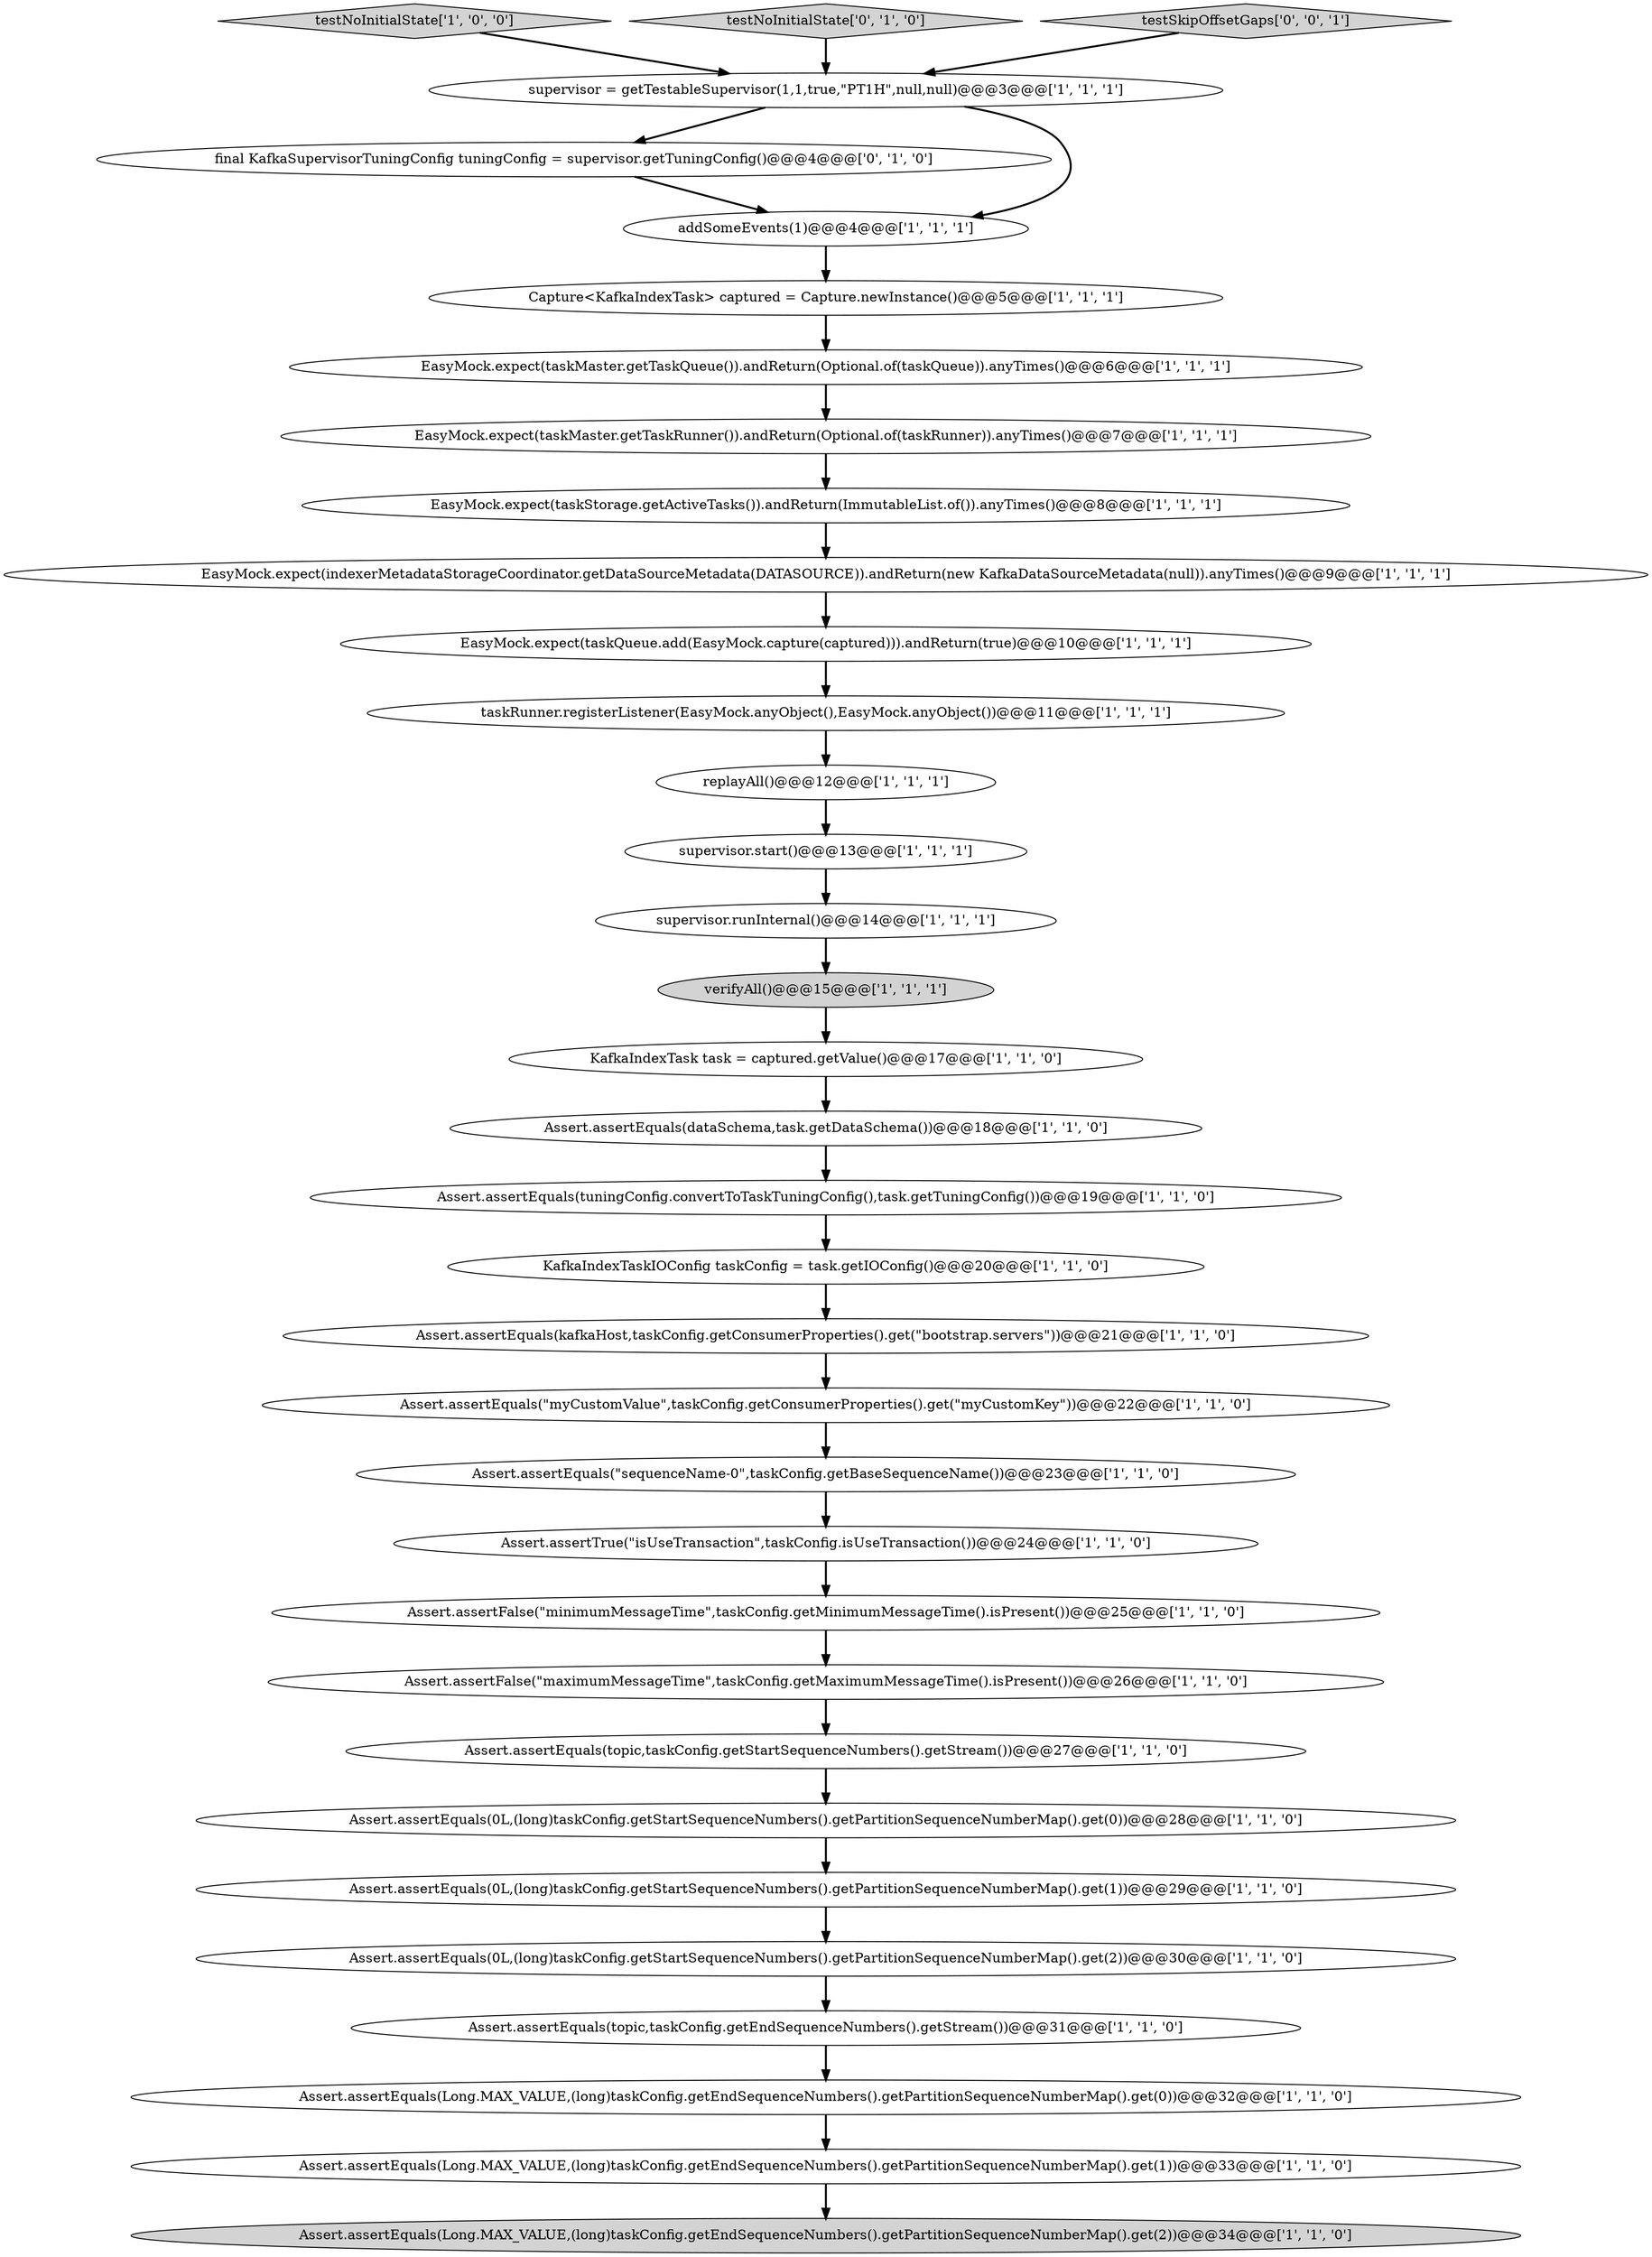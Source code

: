 digraph {
5 [style = filled, label = "Assert.assertEquals(0L,(long)taskConfig.getStartSequenceNumbers().getPartitionSequenceNumberMap().get(2))@@@30@@@['1', '1', '0']", fillcolor = white, shape = ellipse image = "AAA0AAABBB1BBB"];
14 [style = filled, label = "Assert.assertEquals(\"sequenceName-0\",taskConfig.getBaseSequenceName())@@@23@@@['1', '1', '0']", fillcolor = white, shape = ellipse image = "AAA0AAABBB1BBB"];
20 [style = filled, label = "Assert.assertEquals(dataSchema,task.getDataSchema())@@@18@@@['1', '1', '0']", fillcolor = white, shape = ellipse image = "AAA0AAABBB1BBB"];
9 [style = filled, label = "Assert.assertEquals(Long.MAX_VALUE,(long)taskConfig.getEndSequenceNumbers().getPartitionSequenceNumberMap().get(0))@@@32@@@['1', '1', '0']", fillcolor = white, shape = ellipse image = "AAA0AAABBB1BBB"];
21 [style = filled, label = "Assert.assertEquals(topic,taskConfig.getEndSequenceNumbers().getStream())@@@31@@@['1', '1', '0']", fillcolor = white, shape = ellipse image = "AAA0AAABBB1BBB"];
29 [style = filled, label = "KafkaIndexTaskIOConfig taskConfig = task.getIOConfig()@@@20@@@['1', '1', '0']", fillcolor = white, shape = ellipse image = "AAA0AAABBB1BBB"];
8 [style = filled, label = "Assert.assertEquals(tuningConfig.convertToTaskTuningConfig(),task.getTuningConfig())@@@19@@@['1', '1', '0']", fillcolor = white, shape = ellipse image = "AAA0AAABBB1BBB"];
15 [style = filled, label = "EasyMock.expect(indexerMetadataStorageCoordinator.getDataSourceMetadata(DATASOURCE)).andReturn(new KafkaDataSourceMetadata(null)).anyTimes()@@@9@@@['1', '1', '1']", fillcolor = white, shape = ellipse image = "AAA0AAABBB1BBB"];
7 [style = filled, label = "verifyAll()@@@15@@@['1', '1', '1']", fillcolor = lightgray, shape = ellipse image = "AAA0AAABBB1BBB"];
18 [style = filled, label = "KafkaIndexTask task = captured.getValue()@@@17@@@['1', '1', '0']", fillcolor = white, shape = ellipse image = "AAA0AAABBB1BBB"];
26 [style = filled, label = "Assert.assertFalse(\"minimumMessageTime\",taskConfig.getMinimumMessageTime().isPresent())@@@25@@@['1', '1', '0']", fillcolor = white, shape = ellipse image = "AAA0AAABBB1BBB"];
4 [style = filled, label = "Assert.assertEquals(0L,(long)taskConfig.getStartSequenceNumbers().getPartitionSequenceNumberMap().get(1))@@@29@@@['1', '1', '0']", fillcolor = white, shape = ellipse image = "AAA0AAABBB1BBB"];
23 [style = filled, label = "Capture<KafkaIndexTask> captured = Capture.newInstance()@@@5@@@['1', '1', '1']", fillcolor = white, shape = ellipse image = "AAA0AAABBB1BBB"];
12 [style = filled, label = "testNoInitialState['1', '0', '0']", fillcolor = lightgray, shape = diamond image = "AAA0AAABBB1BBB"];
3 [style = filled, label = "EasyMock.expect(taskStorage.getActiveTasks()).andReturn(ImmutableList.of()).anyTimes()@@@8@@@['1', '1', '1']", fillcolor = white, shape = ellipse image = "AAA0AAABBB1BBB"];
32 [style = filled, label = "testNoInitialState['0', '1', '0']", fillcolor = lightgray, shape = diamond image = "AAA0AAABBB2BBB"];
13 [style = filled, label = "Assert.assertEquals(kafkaHost,taskConfig.getConsumerProperties().get(\"bootstrap.servers\"))@@@21@@@['1', '1', '0']", fillcolor = white, shape = ellipse image = "AAA0AAABBB1BBB"];
6 [style = filled, label = "Assert.assertEquals(Long.MAX_VALUE,(long)taskConfig.getEndSequenceNumbers().getPartitionSequenceNumberMap().get(2))@@@34@@@['1', '1', '0']", fillcolor = lightgray, shape = ellipse image = "AAA0AAABBB1BBB"];
30 [style = filled, label = "Assert.assertEquals(\"myCustomValue\",taskConfig.getConsumerProperties().get(\"myCustomKey\"))@@@22@@@['1', '1', '0']", fillcolor = white, shape = ellipse image = "AAA0AAABBB1BBB"];
2 [style = filled, label = "Assert.assertEquals(Long.MAX_VALUE,(long)taskConfig.getEndSequenceNumbers().getPartitionSequenceNumberMap().get(1))@@@33@@@['1', '1', '0']", fillcolor = white, shape = ellipse image = "AAA0AAABBB1BBB"];
24 [style = filled, label = "taskRunner.registerListener(EasyMock.anyObject(),EasyMock.anyObject())@@@11@@@['1', '1', '1']", fillcolor = white, shape = ellipse image = "AAA0AAABBB1BBB"];
16 [style = filled, label = "replayAll()@@@12@@@['1', '1', '1']", fillcolor = white, shape = ellipse image = "AAA0AAABBB1BBB"];
0 [style = filled, label = "EasyMock.expect(taskMaster.getTaskRunner()).andReturn(Optional.of(taskRunner)).anyTimes()@@@7@@@['1', '1', '1']", fillcolor = white, shape = ellipse image = "AAA0AAABBB1BBB"];
19 [style = filled, label = "Assert.assertEquals(0L,(long)taskConfig.getStartSequenceNumbers().getPartitionSequenceNumberMap().get(0))@@@28@@@['1', '1', '0']", fillcolor = white, shape = ellipse image = "AAA0AAABBB1BBB"];
10 [style = filled, label = "Assert.assertFalse(\"maximumMessageTime\",taskConfig.getMaximumMessageTime().isPresent())@@@26@@@['1', '1', '0']", fillcolor = white, shape = ellipse image = "AAA0AAABBB1BBB"];
17 [style = filled, label = "supervisor.runInternal()@@@14@@@['1', '1', '1']", fillcolor = white, shape = ellipse image = "AAA0AAABBB1BBB"];
33 [style = filled, label = "final KafkaSupervisorTuningConfig tuningConfig = supervisor.getTuningConfig()@@@4@@@['0', '1', '0']", fillcolor = white, shape = ellipse image = "AAA1AAABBB2BBB"];
25 [style = filled, label = "supervisor.start()@@@13@@@['1', '1', '1']", fillcolor = white, shape = ellipse image = "AAA0AAABBB1BBB"];
34 [style = filled, label = "testSkipOffsetGaps['0', '0', '1']", fillcolor = lightgray, shape = diamond image = "AAA0AAABBB3BBB"];
28 [style = filled, label = "addSomeEvents(1)@@@4@@@['1', '1', '1']", fillcolor = white, shape = ellipse image = "AAA0AAABBB1BBB"];
22 [style = filled, label = "supervisor = getTestableSupervisor(1,1,true,\"PT1H\",null,null)@@@3@@@['1', '1', '1']", fillcolor = white, shape = ellipse image = "AAA0AAABBB1BBB"];
27 [style = filled, label = "EasyMock.expect(taskMaster.getTaskQueue()).andReturn(Optional.of(taskQueue)).anyTimes()@@@6@@@['1', '1', '1']", fillcolor = white, shape = ellipse image = "AAA0AAABBB1BBB"];
1 [style = filled, label = "Assert.assertTrue(\"isUseTransaction\",taskConfig.isUseTransaction())@@@24@@@['1', '1', '0']", fillcolor = white, shape = ellipse image = "AAA0AAABBB1BBB"];
31 [style = filled, label = "Assert.assertEquals(topic,taskConfig.getStartSequenceNumbers().getStream())@@@27@@@['1', '1', '0']", fillcolor = white, shape = ellipse image = "AAA0AAABBB1BBB"];
11 [style = filled, label = "EasyMock.expect(taskQueue.add(EasyMock.capture(captured))).andReturn(true)@@@10@@@['1', '1', '1']", fillcolor = white, shape = ellipse image = "AAA0AAABBB1BBB"];
29->13 [style = bold, label=""];
18->20 [style = bold, label=""];
13->30 [style = bold, label=""];
16->25 [style = bold, label=""];
7->18 [style = bold, label=""];
22->33 [style = bold, label=""];
4->5 [style = bold, label=""];
27->0 [style = bold, label=""];
9->2 [style = bold, label=""];
28->23 [style = bold, label=""];
20->8 [style = bold, label=""];
10->31 [style = bold, label=""];
0->3 [style = bold, label=""];
26->10 [style = bold, label=""];
25->17 [style = bold, label=""];
11->24 [style = bold, label=""];
33->28 [style = bold, label=""];
12->22 [style = bold, label=""];
14->1 [style = bold, label=""];
8->29 [style = bold, label=""];
15->11 [style = bold, label=""];
5->21 [style = bold, label=""];
24->16 [style = bold, label=""];
22->28 [style = bold, label=""];
3->15 [style = bold, label=""];
19->4 [style = bold, label=""];
32->22 [style = bold, label=""];
2->6 [style = bold, label=""];
1->26 [style = bold, label=""];
21->9 [style = bold, label=""];
17->7 [style = bold, label=""];
34->22 [style = bold, label=""];
30->14 [style = bold, label=""];
31->19 [style = bold, label=""];
23->27 [style = bold, label=""];
}
